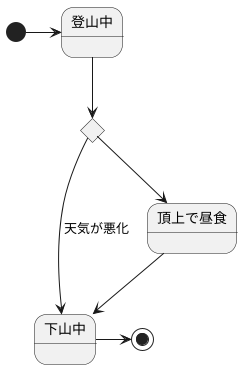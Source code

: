 @startuml
' left to right direction
[*] -right-> 登山中
state c <<choice>>
state c <<choice>>
登山中 -down-> c
c --> 頂上で昼食
c -right-> 下山中 : 天気が悪化
' PlantUMLに結合点の表示形式はない
頂上で昼食 --> 下山中
下山中 -right-> [*]
@enduml